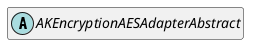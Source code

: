 @startuml
set namespaceSeparator \\
hide members
hide << alias >> circle

abstract class AKEncryptionAESAdapterAbstract
@enduml
